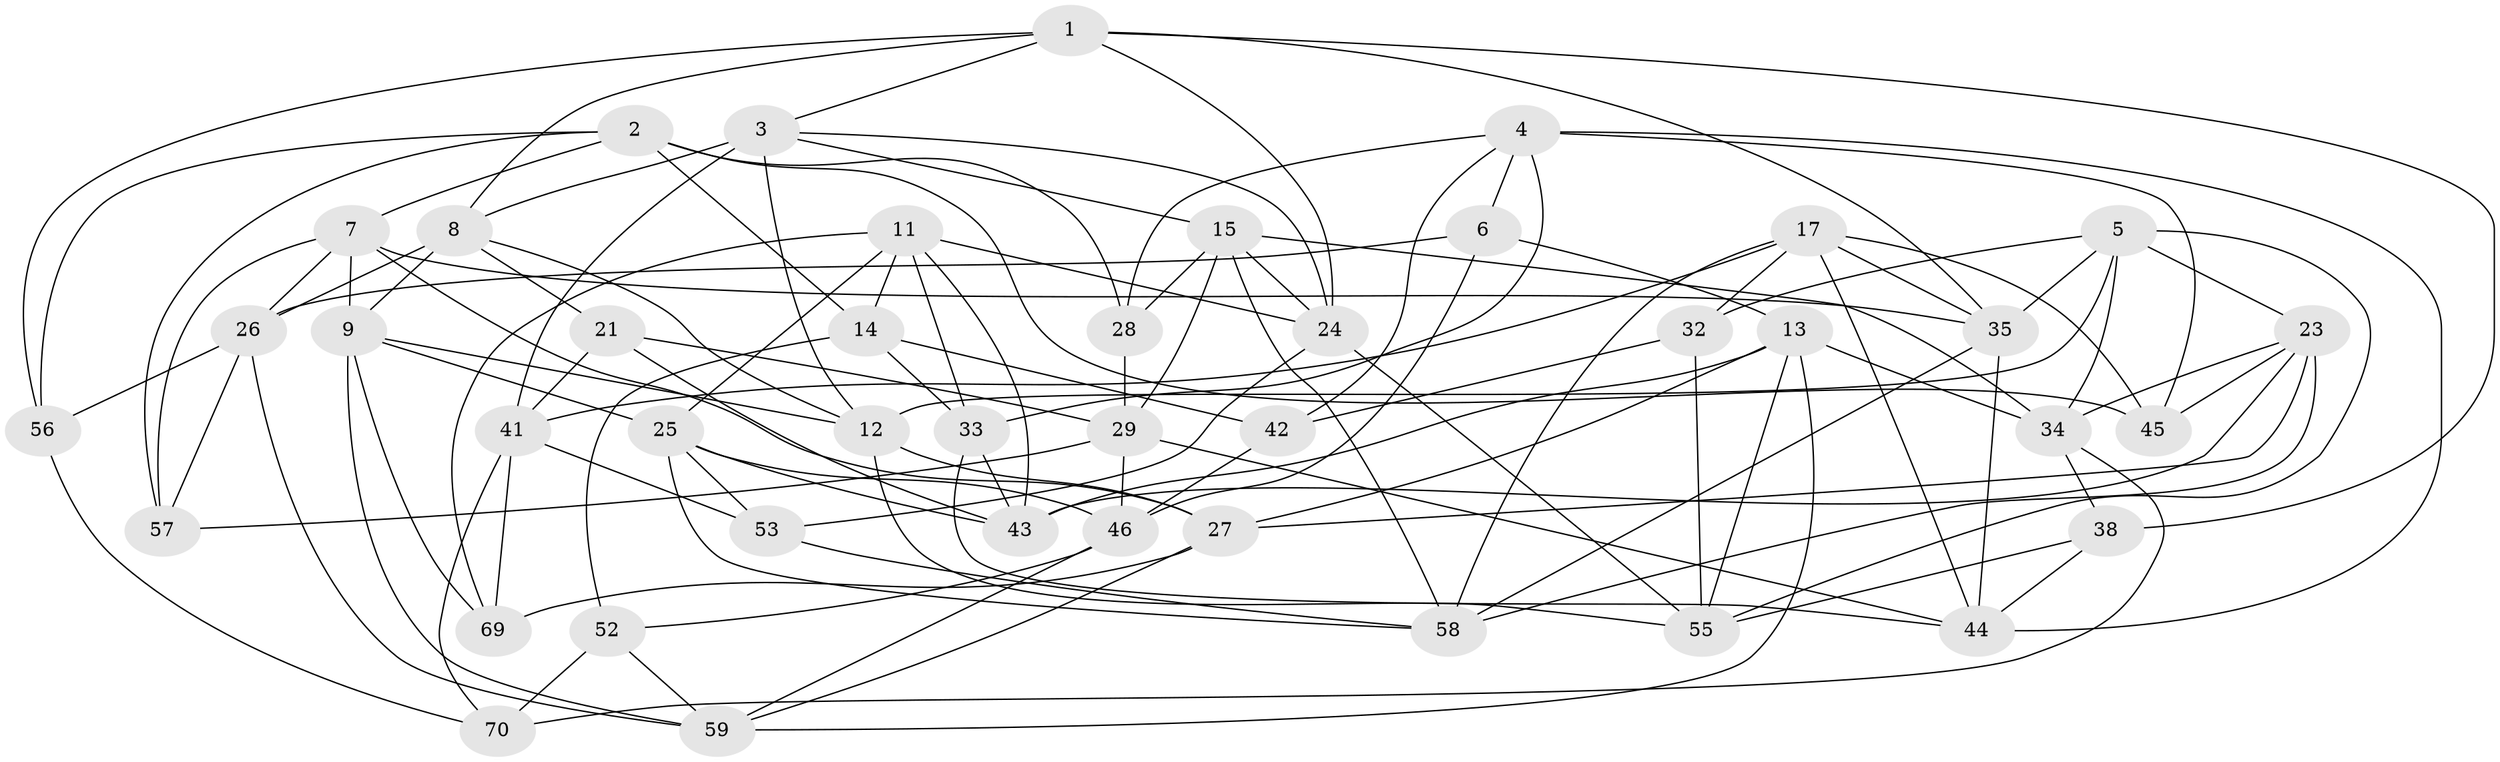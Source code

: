 // original degree distribution, {4: 1.0}
// Generated by graph-tools (version 1.1) at 2025/11/02/27/25 16:11:49]
// undirected, 43 vertices, 115 edges
graph export_dot {
graph [start="1"]
  node [color=gray90,style=filled];
  1 [super="+62"];
  2 [super="+50"];
  3 [super="+31"];
  4 [super="+16"];
  5 [super="+10"];
  6;
  7 [super="+30"];
  8 [super="+64"];
  9 [super="+22"];
  11 [super="+39"];
  12 [super="+36"];
  13 [super="+18"];
  14 [super="+68"];
  15 [super="+20"];
  17 [super="+19"];
  21;
  23 [super="+37"];
  24 [super="+54"];
  25 [super="+72"];
  26 [super="+60"];
  27 [super="+73"];
  28;
  29 [super="+40"];
  32;
  33 [super="+48"];
  34 [super="+49"];
  35 [super="+71"];
  38;
  41 [super="+61"];
  42;
  43 [super="+47"];
  44 [super="+51"];
  45;
  46 [super="+66"];
  52;
  53;
  55 [super="+63"];
  56;
  57;
  58 [super="+65"];
  59 [super="+67"];
  69;
  70;
  1 -- 38;
  1 -- 35;
  1 -- 3;
  1 -- 24;
  1 -- 8;
  1 -- 56;
  2 -- 56;
  2 -- 28;
  2 -- 7;
  2 -- 57;
  2 -- 45;
  2 -- 14;
  3 -- 24;
  3 -- 41;
  3 -- 12;
  3 -- 8;
  3 -- 15;
  4 -- 45;
  4 -- 28;
  4 -- 33;
  4 -- 42;
  4 -- 6;
  4 -- 44;
  5 -- 34;
  5 -- 32;
  5 -- 55;
  5 -- 35;
  5 -- 23;
  5 -- 12;
  6 -- 46;
  6 -- 13;
  6 -- 26;
  7 -- 9;
  7 -- 57;
  7 -- 26;
  7 -- 35;
  7 -- 27;
  8 -- 26;
  8 -- 9;
  8 -- 21;
  8 -- 12;
  9 -- 59;
  9 -- 12;
  9 -- 69;
  9 -- 25;
  11 -- 24;
  11 -- 69;
  11 -- 14;
  11 -- 33;
  11 -- 25;
  11 -- 43;
  12 -- 27;
  12 -- 55;
  13 -- 55;
  13 -- 27;
  13 -- 34;
  13 -- 59;
  13 -- 43;
  14 -- 33 [weight=2];
  14 -- 42;
  14 -- 52;
  15 -- 28;
  15 -- 24;
  15 -- 29;
  15 -- 34;
  15 -- 58;
  17 -- 32;
  17 -- 45;
  17 -- 44;
  17 -- 35;
  17 -- 58;
  17 -- 41;
  21 -- 43;
  21 -- 29;
  21 -- 41;
  23 -- 45;
  23 -- 27;
  23 -- 43;
  23 -- 58;
  23 -- 34;
  24 -- 53;
  24 -- 55;
  25 -- 53;
  25 -- 46;
  25 -- 43;
  25 -- 58;
  26 -- 56;
  26 -- 59;
  26 -- 57;
  27 -- 59;
  27 -- 69;
  28 -- 29;
  29 -- 44;
  29 -- 46;
  29 -- 57;
  32 -- 42;
  32 -- 55;
  33 -- 44;
  33 -- 43;
  34 -- 38;
  34 -- 70;
  35 -- 58;
  35 -- 44;
  38 -- 55;
  38 -- 44;
  41 -- 69;
  41 -- 70;
  41 -- 53;
  42 -- 46;
  46 -- 52;
  46 -- 59;
  52 -- 70;
  52 -- 59;
  53 -- 58;
  56 -- 70;
}
